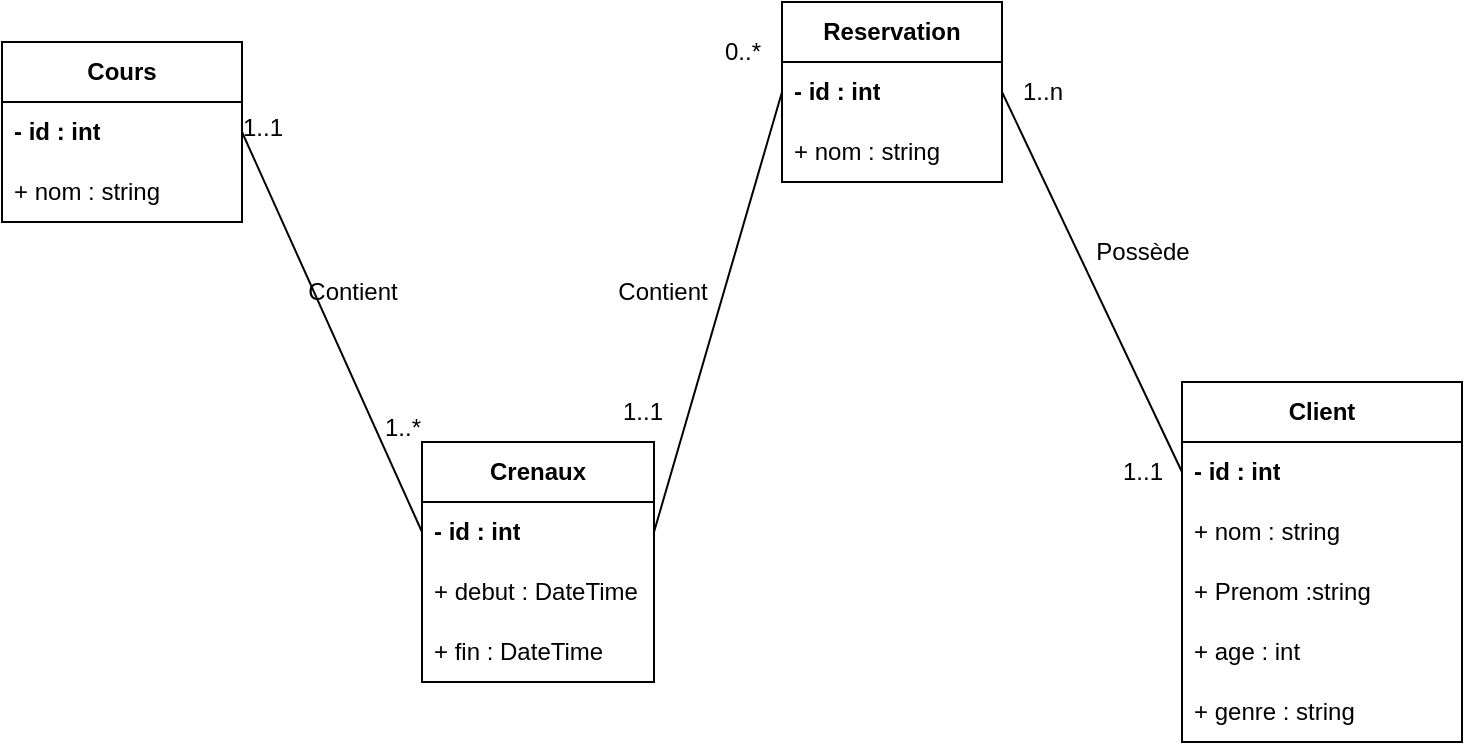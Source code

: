 <mxfile version="26.0.15">
  <diagram name="Page-1" id="Crdz4W5XBTYZGFfh0dpr">
    <mxGraphModel dx="753" dy="737" grid="1" gridSize="10" guides="1" tooltips="1" connect="1" arrows="1" fold="1" page="1" pageScale="1" pageWidth="2339" pageHeight="3300" math="0" shadow="0">
      <root>
        <mxCell id="0" />
        <mxCell id="1" parent="0" />
        <mxCell id="sEyJoS_XW4YModM3o2ft-1" value="&lt;b&gt;Cours&lt;/b&gt;" style="swimlane;fontStyle=0;childLayout=stackLayout;horizontal=1;startSize=30;horizontalStack=0;resizeParent=1;resizeParentMax=0;resizeLast=0;collapsible=1;marginBottom=0;whiteSpace=wrap;html=1;" vertex="1" parent="1">
          <mxGeometry x="590" y="190" width="120" height="90" as="geometry" />
        </mxCell>
        <mxCell id="sEyJoS_XW4YModM3o2ft-2" value="&lt;b&gt;- id : int&lt;/b&gt;" style="text;strokeColor=none;fillColor=none;align=left;verticalAlign=middle;spacingLeft=4;spacingRight=4;overflow=hidden;points=[[0,0.5],[1,0.5]];portConstraint=eastwest;rotatable=0;whiteSpace=wrap;html=1;" vertex="1" parent="sEyJoS_XW4YModM3o2ft-1">
          <mxGeometry y="30" width="120" height="30" as="geometry" />
        </mxCell>
        <mxCell id="sEyJoS_XW4YModM3o2ft-3" value="+ nom : string" style="text;strokeColor=none;fillColor=none;align=left;verticalAlign=middle;spacingLeft=4;spacingRight=4;overflow=hidden;points=[[0,0.5],[1,0.5]];portConstraint=eastwest;rotatable=0;whiteSpace=wrap;html=1;" vertex="1" parent="sEyJoS_XW4YModM3o2ft-1">
          <mxGeometry y="60" width="120" height="30" as="geometry" />
        </mxCell>
        <mxCell id="sEyJoS_XW4YModM3o2ft-4" value="&lt;b&gt;Client&lt;/b&gt;" style="swimlane;fontStyle=0;childLayout=stackLayout;horizontal=1;startSize=30;horizontalStack=0;resizeParent=1;resizeParentMax=0;resizeLast=0;collapsible=1;marginBottom=0;whiteSpace=wrap;html=1;" vertex="1" parent="1">
          <mxGeometry x="1180" y="360" width="140" height="180" as="geometry" />
        </mxCell>
        <mxCell id="sEyJoS_XW4YModM3o2ft-5" value="&lt;b&gt;- id : int&lt;/b&gt;" style="text;strokeColor=none;fillColor=none;align=left;verticalAlign=middle;spacingLeft=4;spacingRight=4;overflow=hidden;points=[[0,0.5],[1,0.5]];portConstraint=eastwest;rotatable=0;whiteSpace=wrap;html=1;" vertex="1" parent="sEyJoS_XW4YModM3o2ft-4">
          <mxGeometry y="30" width="140" height="30" as="geometry" />
        </mxCell>
        <mxCell id="sEyJoS_XW4YModM3o2ft-6" value="+ nom : string" style="text;strokeColor=none;fillColor=none;align=left;verticalAlign=middle;spacingLeft=4;spacingRight=4;overflow=hidden;points=[[0,0.5],[1,0.5]];portConstraint=eastwest;rotatable=0;whiteSpace=wrap;html=1;" vertex="1" parent="sEyJoS_XW4YModM3o2ft-4">
          <mxGeometry y="60" width="140" height="30" as="geometry" />
        </mxCell>
        <mxCell id="sEyJoS_XW4YModM3o2ft-7" value="+ Prenom :string" style="text;strokeColor=none;fillColor=none;align=left;verticalAlign=middle;spacingLeft=4;spacingRight=4;overflow=hidden;points=[[0,0.5],[1,0.5]];portConstraint=eastwest;rotatable=0;whiteSpace=wrap;html=1;" vertex="1" parent="sEyJoS_XW4YModM3o2ft-4">
          <mxGeometry y="90" width="140" height="30" as="geometry" />
        </mxCell>
        <mxCell id="sEyJoS_XW4YModM3o2ft-8" value="+ age : int" style="text;strokeColor=none;fillColor=none;align=left;verticalAlign=middle;spacingLeft=4;spacingRight=4;overflow=hidden;points=[[0,0.5],[1,0.5]];portConstraint=eastwest;rotatable=0;whiteSpace=wrap;html=1;" vertex="1" parent="sEyJoS_XW4YModM3o2ft-4">
          <mxGeometry y="120" width="140" height="30" as="geometry" />
        </mxCell>
        <mxCell id="sEyJoS_XW4YModM3o2ft-9" value="+ genre : string" style="text;strokeColor=none;fillColor=none;align=left;verticalAlign=middle;spacingLeft=4;spacingRight=4;overflow=hidden;points=[[0,0.5],[1,0.5]];portConstraint=eastwest;rotatable=0;whiteSpace=wrap;html=1;" vertex="1" parent="sEyJoS_XW4YModM3o2ft-4">
          <mxGeometry y="150" width="140" height="30" as="geometry" />
        </mxCell>
        <mxCell id="sEyJoS_XW4YModM3o2ft-10" value="&lt;b&gt;Reservation&lt;/b&gt;" style="swimlane;fontStyle=0;childLayout=stackLayout;horizontal=1;startSize=30;horizontalStack=0;resizeParent=1;resizeParentMax=0;resizeLast=0;collapsible=1;marginBottom=0;whiteSpace=wrap;html=1;" vertex="1" parent="1">
          <mxGeometry x="980" y="170" width="110" height="90" as="geometry" />
        </mxCell>
        <mxCell id="sEyJoS_XW4YModM3o2ft-11" value="&lt;b&gt;- id : int&lt;/b&gt;" style="text;strokeColor=none;fillColor=none;align=left;verticalAlign=middle;spacingLeft=4;spacingRight=4;overflow=hidden;points=[[0,0.5],[1,0.5]];portConstraint=eastwest;rotatable=0;whiteSpace=wrap;html=1;" vertex="1" parent="sEyJoS_XW4YModM3o2ft-10">
          <mxGeometry y="30" width="110" height="30" as="geometry" />
        </mxCell>
        <mxCell id="sEyJoS_XW4YModM3o2ft-12" value="+ nom : string" style="text;strokeColor=none;fillColor=none;align=left;verticalAlign=middle;spacingLeft=4;spacingRight=4;overflow=hidden;points=[[0,0.5],[1,0.5]];portConstraint=eastwest;rotatable=0;whiteSpace=wrap;html=1;" vertex="1" parent="sEyJoS_XW4YModM3o2ft-10">
          <mxGeometry y="60" width="110" height="30" as="geometry" />
        </mxCell>
        <mxCell id="sEyJoS_XW4YModM3o2ft-15" value="&lt;b&gt;Crenaux&lt;/b&gt;" style="swimlane;fontStyle=0;childLayout=stackLayout;horizontal=1;startSize=30;horizontalStack=0;resizeParent=1;resizeParentMax=0;resizeLast=0;collapsible=1;marginBottom=0;whiteSpace=wrap;html=1;" vertex="1" parent="1">
          <mxGeometry x="800" y="390" width="116" height="120" as="geometry" />
        </mxCell>
        <mxCell id="sEyJoS_XW4YModM3o2ft-16" value="&lt;b&gt;- id : int&lt;/b&gt;" style="text;strokeColor=none;fillColor=none;align=left;verticalAlign=middle;spacingLeft=4;spacingRight=4;overflow=hidden;points=[[0,0.5],[1,0.5]];portConstraint=eastwest;rotatable=0;whiteSpace=wrap;html=1;" vertex="1" parent="sEyJoS_XW4YModM3o2ft-15">
          <mxGeometry y="30" width="116" height="30" as="geometry" />
        </mxCell>
        <mxCell id="sEyJoS_XW4YModM3o2ft-17" value="+ debut : DateTime" style="text;strokeColor=none;fillColor=none;align=left;verticalAlign=middle;spacingLeft=4;spacingRight=4;overflow=hidden;points=[[0,0.5],[1,0.5]];portConstraint=eastwest;rotatable=0;whiteSpace=wrap;html=1;" vertex="1" parent="sEyJoS_XW4YModM3o2ft-15">
          <mxGeometry y="60" width="116" height="30" as="geometry" />
        </mxCell>
        <mxCell id="sEyJoS_XW4YModM3o2ft-18" value="+ fin : DateTime" style="text;strokeColor=none;fillColor=none;align=left;verticalAlign=middle;spacingLeft=4;spacingRight=4;overflow=hidden;points=[[0,0.5],[1,0.5]];portConstraint=eastwest;rotatable=0;whiteSpace=wrap;html=1;" vertex="1" parent="sEyJoS_XW4YModM3o2ft-15">
          <mxGeometry y="90" width="116" height="30" as="geometry" />
        </mxCell>
        <mxCell id="sEyJoS_XW4YModM3o2ft-24" value="" style="endArrow=none;html=1;rounded=0;exitX=1;exitY=0.5;exitDx=0;exitDy=0;entryX=0;entryY=0.5;entryDx=0;entryDy=0;" edge="1" parent="1" source="sEyJoS_XW4YModM3o2ft-2" target="sEyJoS_XW4YModM3o2ft-16">
          <mxGeometry width="50" height="50" relative="1" as="geometry">
            <mxPoint x="720" y="530" as="sourcePoint" />
            <mxPoint x="770" y="480" as="targetPoint" />
          </mxGeometry>
        </mxCell>
        <mxCell id="sEyJoS_XW4YModM3o2ft-25" value="" style="endArrow=none;html=1;rounded=0;exitX=0;exitY=0.5;exitDx=0;exitDy=0;entryX=1;entryY=0.5;entryDx=0;entryDy=0;" edge="1" parent="1" source="sEyJoS_XW4YModM3o2ft-11" target="sEyJoS_XW4YModM3o2ft-16">
          <mxGeometry width="50" height="50" relative="1" as="geometry">
            <mxPoint x="720" y="245" as="sourcePoint" />
            <mxPoint x="810" y="445" as="targetPoint" />
          </mxGeometry>
        </mxCell>
        <mxCell id="sEyJoS_XW4YModM3o2ft-26" value="" style="endArrow=none;html=1;rounded=0;exitX=1;exitY=0.5;exitDx=0;exitDy=0;entryX=0;entryY=0.5;entryDx=0;entryDy=0;" edge="1" parent="1" source="sEyJoS_XW4YModM3o2ft-11" target="sEyJoS_XW4YModM3o2ft-5">
          <mxGeometry width="50" height="50" relative="1" as="geometry">
            <mxPoint x="990" y="225" as="sourcePoint" />
            <mxPoint x="926" y="445" as="targetPoint" />
          </mxGeometry>
        </mxCell>
        <mxCell id="sEyJoS_XW4YModM3o2ft-27" value="1..1" style="text;html=1;align=center;verticalAlign=middle;resizable=0;points=[];autosize=1;strokeColor=none;fillColor=none;" vertex="1" parent="1">
          <mxGeometry x="700" y="218" width="40" height="30" as="geometry" />
        </mxCell>
        <mxCell id="sEyJoS_XW4YModM3o2ft-28" value="1..*" style="text;html=1;align=center;verticalAlign=middle;resizable=0;points=[];autosize=1;strokeColor=none;fillColor=none;" vertex="1" parent="1">
          <mxGeometry x="770" y="368" width="40" height="30" as="geometry" />
        </mxCell>
        <mxCell id="sEyJoS_XW4YModM3o2ft-29" value="1..1" style="text;html=1;align=center;verticalAlign=middle;resizable=0;points=[];autosize=1;strokeColor=none;fillColor=none;" vertex="1" parent="1">
          <mxGeometry x="890" y="360" width="40" height="30" as="geometry" />
        </mxCell>
        <mxCell id="sEyJoS_XW4YModM3o2ft-30" value="0..*" style="text;html=1;align=center;verticalAlign=middle;resizable=0;points=[];autosize=1;strokeColor=none;fillColor=none;" vertex="1" parent="1">
          <mxGeometry x="940" y="180" width="40" height="30" as="geometry" />
        </mxCell>
        <mxCell id="sEyJoS_XW4YModM3o2ft-31" value="1..1" style="text;html=1;align=center;verticalAlign=middle;resizable=0;points=[];autosize=1;strokeColor=none;fillColor=none;" vertex="1" parent="1">
          <mxGeometry x="1140" y="390" width="40" height="30" as="geometry" />
        </mxCell>
        <mxCell id="sEyJoS_XW4YModM3o2ft-32" value="1..n" style="text;html=1;align=center;verticalAlign=middle;resizable=0;points=[];autosize=1;strokeColor=none;fillColor=none;" vertex="1" parent="1">
          <mxGeometry x="1090" y="200" width="40" height="30" as="geometry" />
        </mxCell>
        <mxCell id="sEyJoS_XW4YModM3o2ft-33" value="Possède" style="text;html=1;align=center;verticalAlign=middle;resizable=0;points=[];autosize=1;strokeColor=none;fillColor=none;" vertex="1" parent="1">
          <mxGeometry x="1125" y="280" width="70" height="30" as="geometry" />
        </mxCell>
        <mxCell id="sEyJoS_XW4YModM3o2ft-34" value="Contient" style="text;html=1;align=center;verticalAlign=middle;resizable=0;points=[];autosize=1;strokeColor=none;fillColor=none;" vertex="1" parent="1">
          <mxGeometry x="885" y="300" width="70" height="30" as="geometry" />
        </mxCell>
        <mxCell id="sEyJoS_XW4YModM3o2ft-35" value="Contient" style="text;html=1;align=center;verticalAlign=middle;resizable=0;points=[];autosize=1;strokeColor=none;fillColor=none;" vertex="1" parent="1">
          <mxGeometry x="730" y="300" width="70" height="30" as="geometry" />
        </mxCell>
      </root>
    </mxGraphModel>
  </diagram>
</mxfile>
